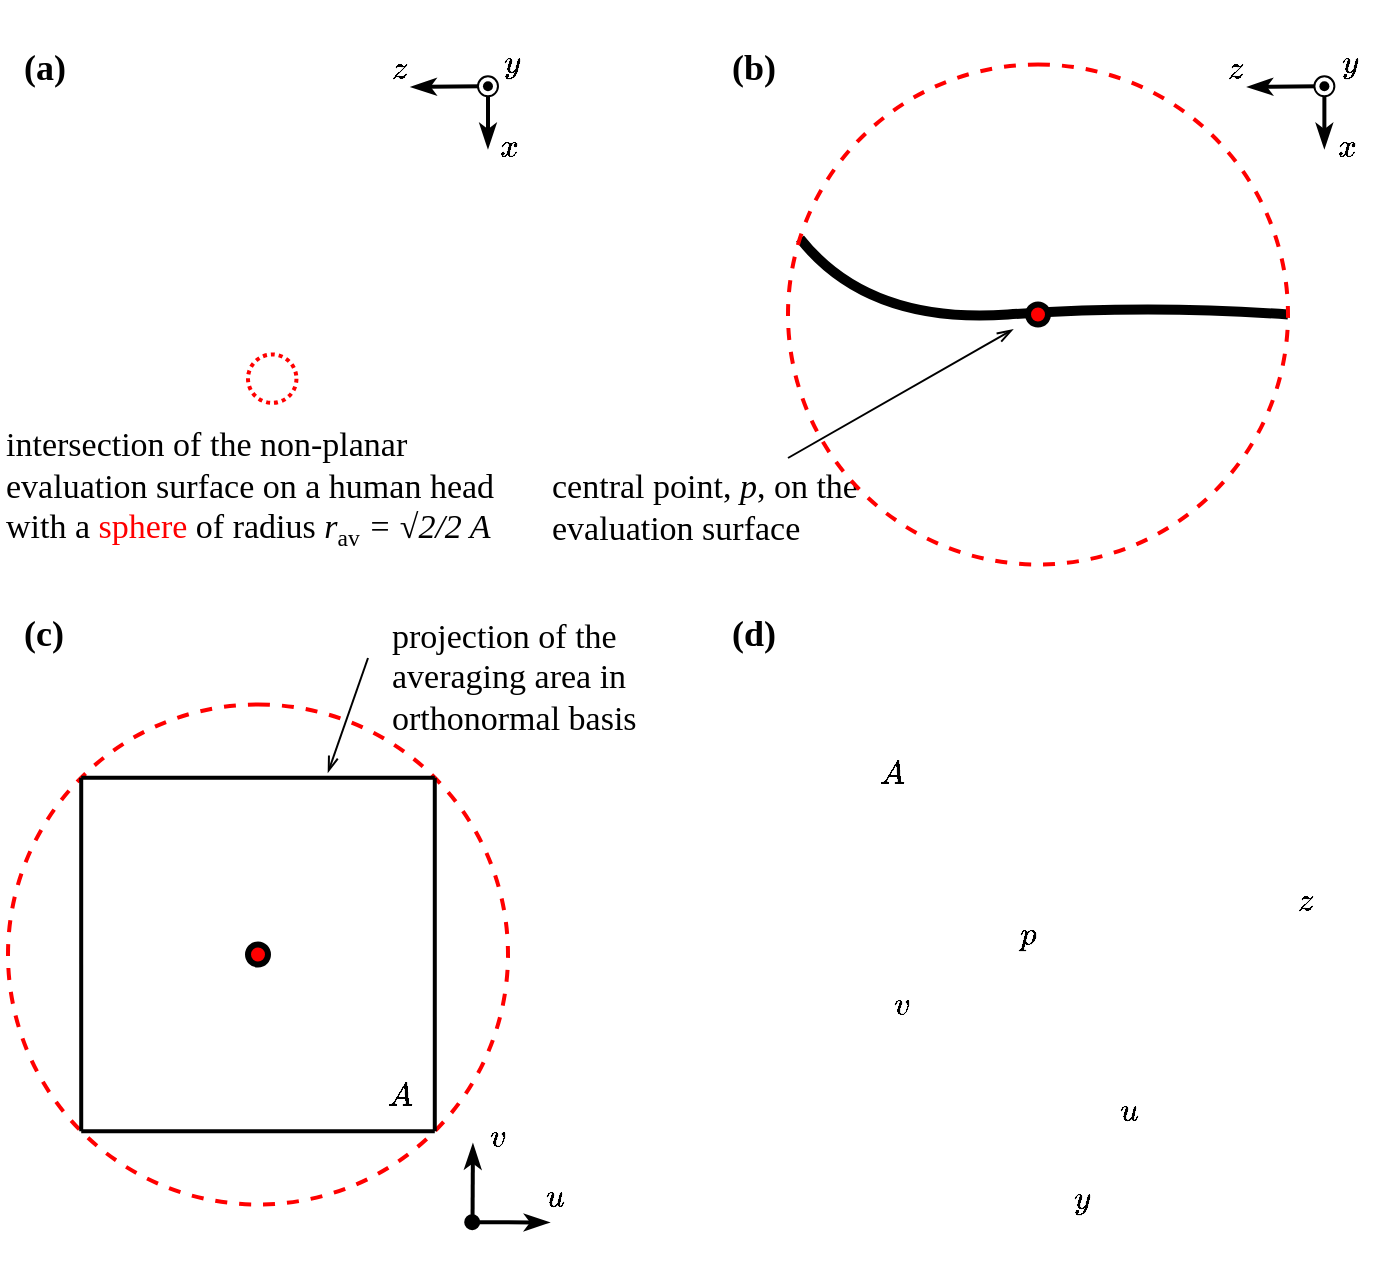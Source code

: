 <mxfile version="18.0.6" type="device"><diagram id="WJHZWUaE56Pce6DsZGVi" name="Page-1"><mxGraphModel dx="1422" dy="880" grid="1" gridSize="10" guides="1" tooltips="1" connect="1" arrows="1" fold="1" page="1" pageScale="1" pageWidth="1169" pageHeight="827" math="1" shadow="0"><root><mxCell id="0"/><mxCell id="1" parent="0"/><mxCell id="xXcVBzQayth18NHul4bU-22" value="" style="ellipse;whiteSpace=wrap;html=1;aspect=fixed;strokeColor=#FF0000;strokeWidth=2;fillColor=none;dashed=1;shadow=0;rotation=-90;" parent="1" vertex="1"><mxGeometry x="260" y="413.24" width="250" height="250" as="geometry"/></mxCell><mxCell id="LcqijhrRIGzGXnv10N36-1" value="" style="shape=image;verticalLabelPosition=bottom;labelBackgroundColor=default;verticalAlign=top;aspect=fixed;imageAspect=0;image=/home/alk/Github/pspd-autodetect/playground/figures/pspd_single_source_3.png;clipPath=inset(19.33% 18% 17.67% 21.33%);" parent="1" vertex="1"><mxGeometry x="653.47" y="393.24" width="256.68" height="266.55" as="geometry"/></mxCell><mxCell id="xXcVBzQayth18NHul4bU-8" value="" style="curved=1;endArrow=none;html=1;rounded=0;endFill=0;strokeWidth=5;exitX=0.5;exitY=1;exitDx=0;exitDy=0;entryX=0.652;entryY=0.024;entryDx=0;entryDy=0;entryPerimeter=0;" parent="1" source="xXcVBzQayth18NHul4bU-9" target="xXcVBzQayth18NHul4bU-9" edge="1"><mxGeometry width="50" height="50" relative="1" as="geometry"><mxPoint x="970" y="213.24" as="sourcePoint"/><mxPoint x="650" y="203.24" as="targetPoint"/><Array as="points"><mxPoint x="830" y="213.24"/><mxPoint x="690" y="223.24"/></Array></mxGeometry></mxCell><mxCell id="xXcVBzQayth18NHul4bU-1" value="" style="shape=image;verticalLabelPosition=bottom;labelBackgroundColor=default;verticalAlign=top;aspect=fixed;imageAspect=0;image=https://www.freebiefindingmom.com/wp-content/uploads/2021/02/free-printable-human-head-template-of-the-face.jpg;rotation=-90;clipPath=inset(0% 8.08% 6.67% 12.89% round 34%);" parent="1" vertex="1"><mxGeometry x="310" y="80" width="159.99" height="194.78" as="geometry"/></mxCell><mxCell id="xXcVBzQayth18NHul4bU-6" value="" style="ellipse;whiteSpace=wrap;html=1;aspect=fixed;strokeColor=#FF0000;strokeWidth=2;fillColor=none;dashed=1;shadow=0;dashPattern=1 1;" parent="1" vertex="1"><mxGeometry x="380" y="238.24" width="24.22" height="24.22" as="geometry"/></mxCell><mxCell id="xXcVBzQayth18NHul4bU-10" value="" style="ellipse;whiteSpace=wrap;html=1;aspect=fixed;shadow=0;strokeColor=#000000;strokeWidth=3;fillColor=#FF0000;" parent="1" vertex="1"><mxGeometry x="770" y="213.24" width="10" height="10" as="geometry"/></mxCell><mxCell id="xXcVBzQayth18NHul4bU-14" value="&lt;font face=&quot;serif&quot; style=&quot;&quot;&gt;&lt;font style=&quot;&quot;&gt;&lt;span style=&quot;font-size: 17px;&quot;&gt;intersection of the non-planar evaluation surface on a human head with a &lt;/span&gt;&lt;font style=&quot;font-size: 17px;&quot; color=&quot;#ff0000&quot;&gt;sphere&lt;/font&gt;&lt;span style=&quot;font-size: 17px;&quot;&gt; of radius &lt;/span&gt;&lt;span style=&quot;font-style: italic; font-size: 17px;&quot;&gt;r&lt;/span&gt;&lt;span style=&quot;font-size: 14.167px;&quot;&gt;&lt;sub style=&quot;&quot;&gt;av&lt;/sub&gt;&lt;/span&gt;&lt;span style=&quot;font-style: italic; font-size: 17px;&quot;&gt;&amp;nbsp;=&amp;nbsp;&lt;/span&gt;&lt;/font&gt;&lt;i style=&quot;font-size: 17px;&quot;&gt;√2/2 A&lt;/i&gt;&lt;/font&gt;" style="text;html=1;strokeColor=none;fillColor=none;align=left;verticalAlign=middle;whiteSpace=wrap;rounded=0;shadow=0;dashed=1;dashPattern=1 1;" parent="1" vertex="1"><mxGeometry x="256.91" y="260" width="253.09" height="90" as="geometry"/></mxCell><mxCell id="xXcVBzQayth18NHul4bU-18" value="" style="endArrow=openThin;html=1;rounded=0;fontSize=16;fontColor=#FF0000;strokeWidth=1;endFill=0;" parent="1" edge="1"><mxGeometry width="50" height="50" relative="1" as="geometry"><mxPoint x="650" y="290" as="sourcePoint"/><mxPoint x="762.5" y="225.74" as="targetPoint"/></mxGeometry></mxCell><mxCell id="xXcVBzQayth18NHul4bU-20" value="&lt;font style=&quot;font-size: 17px;&quot; face=&quot;serif&quot;&gt;central point, &lt;i&gt;p&lt;/i&gt;,&amp;nbsp;on the evaluation surface&lt;/font&gt;" style="text;html=1;strokeColor=none;fillColor=none;align=left;verticalAlign=middle;whiteSpace=wrap;rounded=0;shadow=0;dashed=1;dashPattern=1 1;" parent="1" vertex="1"><mxGeometry x="530" y="300" width="160" height="30" as="geometry"/></mxCell><mxCell id="xXcVBzQayth18NHul4bU-29" value="" style="endArrow=none;html=1;rounded=0;strokeWidth=2;startArrow=classicThin;startFill=1;" parent="1" target="m4X3X8zjDyHR8lLBgPM8-10" edge="1"><mxGeometry width="50" height="50" relative="1" as="geometry"><mxPoint x="880" y="104.5" as="sourcePoint"/><mxPoint x="914.83" y="103.86" as="targetPoint"/></mxGeometry></mxCell><mxCell id="xXcVBzQayth18NHul4bU-30" value="" style="endArrow=classicThin;html=1;rounded=0;strokeWidth=2;startArrow=none;startFill=0;endFill=1;" parent="1" source="m4X3X8zjDyHR8lLBgPM8-10" edge="1"><mxGeometry width="50" height="50" relative="1" as="geometry"><mxPoint x="915.0" y="103.86" as="sourcePoint"/><mxPoint x="918.19" y="135" as="targetPoint"/></mxGeometry></mxCell><mxCell id="xXcVBzQayth18NHul4bU-31" value="&lt;font style=&quot;font-size: 16px;&quot; face=&quot;serif&quot;&gt;&lt;span style=&quot;&quot;&gt;$$&lt;br&gt;x&lt;br&gt;$$&lt;br&gt;&lt;/span&gt;&lt;/font&gt;" style="text;html=1;strokeColor=none;fillColor=none;align=center;verticalAlign=middle;whiteSpace=wrap;rounded=0;rotation=0;" parent="1" vertex="1"><mxGeometry x="915.69" y="128.24" width="28.19" height="30" as="geometry"/></mxCell><mxCell id="xXcVBzQayth18NHul4bU-32" value="&lt;font style=&quot;font-size: 16px;&quot; face=&quot;serif&quot;&gt;&lt;span style=&quot;&quot;&gt;$$&lt;br&gt;z$$&lt;br&gt;&lt;/span&gt;&lt;/font&gt;" style="text;html=1;strokeColor=none;fillColor=none;align=center;verticalAlign=middle;whiteSpace=wrap;rounded=0;rotation=0;" parent="1" vertex="1"><mxGeometry x="860" y="90.4" width="28.19" height="27.5" as="geometry"/></mxCell><mxCell id="xXcVBzQayth18NHul4bU-33" value="" style="endArrow=oval;html=1;rounded=0;strokeWidth=2;startArrow=classicThin;startFill=1;endFill=1;" parent="1" edge="1"><mxGeometry width="50" height="50" relative="1" as="geometry"><mxPoint x="530.46" y="672.24" as="sourcePoint"/><mxPoint x="492.1" y="672.1" as="targetPoint"/></mxGeometry></mxCell><mxCell id="xXcVBzQayth18NHul4bU-34" value="" style="endArrow=classicThin;html=1;rounded=0;strokeWidth=2;startArrow=none;startFill=0;endFill=1;" parent="1" edge="1"><mxGeometry width="50" height="50" relative="1" as="geometry"><mxPoint x="492.27" y="672.1" as="sourcePoint"/><mxPoint x="492.46" y="633.24" as="targetPoint"/></mxGeometry></mxCell><mxCell id="xXcVBzQayth18NHul4bU-35" value="&lt;font style=&quot;font-size: 16px;&quot; face=&quot;serif&quot;&gt;&lt;span style=&quot;&quot;&gt;$$&lt;br&gt;u&lt;br&gt;$$&lt;br&gt;&lt;/span&gt;&lt;/font&gt;" style="text;html=1;strokeColor=none;fillColor=none;align=center;verticalAlign=middle;whiteSpace=wrap;rounded=0;rotation=0;" parent="1" vertex="1"><mxGeometry x="520.46" y="653.24" width="28.19" height="30" as="geometry"/></mxCell><mxCell id="xXcVBzQayth18NHul4bU-36" value="&lt;font style=&quot;font-size: 16px;&quot; face=&quot;serif&quot;&gt;&lt;span style=&quot;&quot;&gt;$$&lt;br&gt;v$$&lt;br&gt;&lt;/span&gt;&lt;/font&gt;" style="text;html=1;strokeColor=none;fillColor=none;align=center;verticalAlign=middle;whiteSpace=wrap;rounded=0;rotation=0;" parent="1" vertex="1"><mxGeometry x="490.46" y="623.24" width="30" height="30" as="geometry"/></mxCell><mxCell id="xXcVBzQayth18NHul4bU-38" style="edgeStyle=orthogonalEdgeStyle;rounded=0;orthogonalLoop=1;jettySize=auto;html=1;exitX=1;exitY=0;exitDx=0;exitDy=0;entryX=1;entryY=1;entryDx=0;entryDy=0;fontSize=16;fontColor=#FF0000;endArrow=none;endFill=0;strokeWidth=2;" parent="1" source="xXcVBzQayth18NHul4bU-22" target="xXcVBzQayth18NHul4bU-22" edge="1"><mxGeometry relative="1" as="geometry"><Array as="points"><mxPoint x="320" y="450.24"/><mxPoint x="410" y="450.24"/></Array></mxGeometry></mxCell><mxCell id="xXcVBzQayth18NHul4bU-39" style="edgeStyle=orthogonalEdgeStyle;rounded=0;orthogonalLoop=1;jettySize=auto;html=1;exitX=0;exitY=0;exitDx=0;exitDy=0;entryX=0;entryY=1;entryDx=0;entryDy=0;fontSize=16;fontColor=#FF0000;endArrow=none;endFill=0;strokeWidth=2;" parent="1" source="xXcVBzQayth18NHul4bU-22" target="xXcVBzQayth18NHul4bU-22" edge="1"><mxGeometry relative="1" as="geometry"><mxPoint x="280.002" y="663.252" as="sourcePoint"/><mxPoint x="456.778" y="663.252" as="targetPoint"/><Array as="points"><mxPoint x="300" y="626.24"/><mxPoint x="300" y="626.24"/></Array></mxGeometry></mxCell><mxCell id="xXcVBzQayth18NHul4bU-42" style="edgeStyle=orthogonalEdgeStyle;rounded=0;orthogonalLoop=1;jettySize=auto;html=1;entryX=1;entryY=1;entryDx=0;entryDy=0;fontSize=16;fontColor=#FF0000;endArrow=none;endFill=0;strokeWidth=2;exitX=0;exitY=1;exitDx=0;exitDy=0;" parent="1" source="xXcVBzQayth18NHul4bU-22" target="xXcVBzQayth18NHul4bU-22" edge="1"><mxGeometry relative="1" as="geometry"><mxPoint x="470.38" y="638.24" as="sourcePoint"/><mxPoint x="469.992" y="459.852" as="targetPoint"/><Array as="points"><mxPoint x="473" y="543.24"/><mxPoint x="473" y="543.24"/></Array></mxGeometry></mxCell><mxCell id="xXcVBzQayth18NHul4bU-43" style="edgeStyle=orthogonalEdgeStyle;rounded=0;orthogonalLoop=1;jettySize=auto;html=1;entryX=1;entryY=0;entryDx=0;entryDy=0;fontSize=16;fontColor=#FF0000;endArrow=none;endFill=0;strokeWidth=2;exitX=0;exitY=0;exitDx=0;exitDy=0;" parent="1" source="xXcVBzQayth18NHul4bU-22" target="xXcVBzQayth18NHul4bU-22" edge="1"><mxGeometry relative="1" as="geometry"><mxPoint x="299.998" y="650.018" as="sourcePoint"/><mxPoint x="299.998" y="473.242" as="targetPoint"/><Array as="points"><mxPoint x="297" y="543.24"/><mxPoint x="297" y="543.24"/></Array></mxGeometry></mxCell><mxCell id="xXcVBzQayth18NHul4bU-44" value="" style="ellipse;whiteSpace=wrap;html=1;aspect=fixed;shadow=0;strokeColor=#000000;strokeWidth=3;fillColor=#FF0000;" parent="1" vertex="1"><mxGeometry x="380" y="533.24" width="10" height="10" as="geometry"/></mxCell><mxCell id="xXcVBzQayth18NHul4bU-45" value="&lt;font style=&quot;font-size: 17px;&quot; face=&quot;serif&quot;&gt;&lt;span style=&quot;&quot;&gt;projection of the averaging area&amp;nbsp;in orthonormal basis&lt;br&gt;&lt;/span&gt;&lt;/font&gt;" style="text;html=1;strokeColor=none;fillColor=none;align=left;verticalAlign=middle;whiteSpace=wrap;rounded=0;shadow=0;dashed=1;dashPattern=1 1;" parent="1" vertex="1"><mxGeometry x="450" y="370" width="140" height="60" as="geometry"/></mxCell><mxCell id="xXcVBzQayth18NHul4bU-46" value="" style="endArrow=openThin;html=1;rounded=0;fontSize=16;fontColor=#FF0000;strokeWidth=1;endFill=0;" parent="1" edge="1"><mxGeometry width="50" height="50" relative="1" as="geometry"><mxPoint x="440" y="390" as="sourcePoint"/><mxPoint x="420" y="447.24" as="targetPoint"/></mxGeometry></mxCell><mxCell id="xXcVBzQayth18NHul4bU-49" value="&lt;font style=&quot;font-size: 16px;&quot; face=&quot;serif&quot;&gt;&lt;span style=&quot;&quot;&gt;$$&lt;br&gt;A&lt;br&gt;$$&lt;br&gt;&lt;/span&gt;&lt;/font&gt;" style="text;html=1;strokeColor=none;fillColor=none;align=center;verticalAlign=middle;whiteSpace=wrap;rounded=0;rotation=0;" parent="1" vertex="1"><mxGeometry x="441.8" y="603.24" width="28.19" height="30" as="geometry"/></mxCell><mxCell id="xXcVBzQayth18NHul4bU-52" value="&lt;font style=&quot;&quot; face=&quot;serif&quot;&gt;&lt;b style=&quot;&quot;&gt;&lt;font style=&quot;font-size: 18px;&quot;&gt;(a)&lt;/font&gt;&lt;/b&gt;&lt;/font&gt;" style="text;html=1;strokeColor=none;fillColor=none;align=left;verticalAlign=middle;whiteSpace=wrap;rounded=0;fontSize=18;" parent="1" vertex="1"><mxGeometry x="265.56" y="80.0" width="30" height="30" as="geometry"/></mxCell><mxCell id="xXcVBzQayth18NHul4bU-53" value="&lt;font style=&quot;&quot; face=&quot;serif&quot;&gt;&lt;b style=&quot;&quot;&gt;&lt;font style=&quot;font-size: 18px;&quot;&gt;(b)&lt;/font&gt;&lt;/b&gt;&lt;/font&gt;" style="text;html=1;strokeColor=none;fillColor=none;align=left;verticalAlign=middle;whiteSpace=wrap;rounded=0;fontSize=18;" parent="1" vertex="1"><mxGeometry x="620" y="80.0" width="30" height="30" as="geometry"/></mxCell><mxCell id="xXcVBzQayth18NHul4bU-54" value="&lt;font style=&quot;&quot; face=&quot;serif&quot;&gt;&lt;b style=&quot;&quot;&gt;&lt;font style=&quot;font-size: 18px;&quot;&gt;(c)&lt;/font&gt;&lt;/b&gt;&lt;/font&gt;" style="text;html=1;strokeColor=none;fillColor=none;align=left;verticalAlign=middle;whiteSpace=wrap;rounded=0;fontSize=18;" parent="1" vertex="1"><mxGeometry x="265.56" y="363.24" width="30" height="30" as="geometry"/></mxCell><mxCell id="xXcVBzQayth18NHul4bU-55" value="&lt;font style=&quot;&quot; face=&quot;serif&quot;&gt;&lt;b style=&quot;&quot;&gt;&lt;font style=&quot;font-size: 18px;&quot;&gt;(d)&lt;/font&gt;&lt;/b&gt;&lt;/font&gt;" style="text;html=1;strokeColor=none;fillColor=none;align=left;verticalAlign=middle;whiteSpace=wrap;rounded=0;fontSize=18;" parent="1" vertex="1"><mxGeometry x="620" y="363.24" width="30" height="30" as="geometry"/></mxCell><mxCell id="xXcVBzQayth18NHul4bU-9" value="" style="ellipse;whiteSpace=wrap;html=1;aspect=fixed;strokeColor=#FF0000;strokeWidth=2;fillColor=none;dashed=1;shadow=0;rotation=-90;" parent="1" vertex="1"><mxGeometry x="650" y="93.24" width="250" height="250" as="geometry"/></mxCell><mxCell id="xXcVBzQayth18NHul4bU-62" value="&lt;font style=&quot;font-size: 16px;&quot; face=&quot;serif&quot;&gt;&lt;span style=&quot;&quot;&gt;$$&lt;br&gt;u&lt;br&gt;$$&lt;br&gt;&lt;/span&gt;&lt;/font&gt;" style="text;html=1;strokeColor=none;fillColor=none;align=center;verticalAlign=middle;whiteSpace=wrap;rounded=0;rotation=0;" parent="1" vertex="1"><mxGeometry x="806.81" y="609.79" width="28.19" height="30" as="geometry"/></mxCell><mxCell id="xXcVBzQayth18NHul4bU-63" value="&lt;font style=&quot;font-size: 16px;&quot; face=&quot;serif&quot;&gt;&lt;span style=&quot;&quot;&gt;$$&lt;br&gt;v$$&lt;br&gt;&lt;/span&gt;&lt;/font&gt;" style="text;html=1;strokeColor=none;fillColor=none;align=center;verticalAlign=middle;whiteSpace=wrap;rounded=0;rotation=0;" parent="1" vertex="1"><mxGeometry x="692.49" y="556.55" width="30" height="30" as="geometry"/></mxCell><mxCell id="m4X3X8zjDyHR8lLBgPM8-9" value="" style="ellipse;whiteSpace=wrap;html=1;aspect=fixed;fontSize=18;gradientDirection=west;" parent="1" vertex="1"><mxGeometry x="913.19" y="99.15" width="10" height="10" as="geometry"/></mxCell><mxCell id="m4X3X8zjDyHR8lLBgPM8-10" value="" style="ellipse;whiteSpace=wrap;html=1;aspect=fixed;fontSize=18;gradientDirection=west;strokeColor=none;fillColor=#000000;strokeWidth=1;" parent="1" vertex="1"><mxGeometry x="915.69" y="101.65" width="5" height="5" as="geometry"/></mxCell><mxCell id="m4X3X8zjDyHR8lLBgPM8-11" value="&lt;font face=&quot;serif&quot; style=&quot;font-size: 16px;&quot;&gt;$$ y $$&lt;/font&gt;" style="text;html=1;strokeColor=none;fillColor=none;align=center;verticalAlign=middle;whiteSpace=wrap;rounded=0;" parent="1" vertex="1"><mxGeometry x="920.69" y="80.0" width="20" height="21.65" as="geometry"/></mxCell><mxCell id="m4X3X8zjDyHR8lLBgPM8-12" value="" style="endArrow=none;html=1;rounded=0;strokeWidth=2;startArrow=classicThin;startFill=1;" parent="1" target="m4X3X8zjDyHR8lLBgPM8-17" edge="1"><mxGeometry width="50" height="50" relative="1" as="geometry"><mxPoint x="461.8" y="104.5" as="sourcePoint"/><mxPoint x="496.63" y="103.86" as="targetPoint"/></mxGeometry></mxCell><mxCell id="m4X3X8zjDyHR8lLBgPM8-13" value="" style="endArrow=classicThin;html=1;rounded=0;strokeWidth=2;startArrow=none;startFill=0;endFill=1;" parent="1" source="m4X3X8zjDyHR8lLBgPM8-17" edge="1"><mxGeometry width="50" height="50" relative="1" as="geometry"><mxPoint x="496.8" y="103.86" as="sourcePoint"/><mxPoint x="499.99" y="135" as="targetPoint"/></mxGeometry></mxCell><mxCell id="m4X3X8zjDyHR8lLBgPM8-14" value="&lt;font style=&quot;font-size: 16px;&quot; face=&quot;serif&quot;&gt;&lt;span style=&quot;&quot;&gt;$$&lt;br&gt;x&lt;br&gt;$$&lt;br&gt;&lt;/span&gt;&lt;/font&gt;" style="text;html=1;strokeColor=none;fillColor=none;align=center;verticalAlign=middle;whiteSpace=wrap;rounded=0;rotation=0;" parent="1" vertex="1"><mxGeometry x="497.49" y="128.24" width="28.19" height="30" as="geometry"/></mxCell><mxCell id="m4X3X8zjDyHR8lLBgPM8-15" value="&lt;font style=&quot;font-size: 16px;&quot; face=&quot;serif&quot;&gt;&lt;span style=&quot;&quot;&gt;$$&lt;br&gt;z$$&lt;br&gt;&lt;/span&gt;&lt;/font&gt;" style="text;html=1;strokeColor=none;fillColor=none;align=center;verticalAlign=middle;whiteSpace=wrap;rounded=0;rotation=0;" parent="1" vertex="1"><mxGeometry x="441.8" y="90.4" width="28.19" height="27.5" as="geometry"/></mxCell><mxCell id="m4X3X8zjDyHR8lLBgPM8-16" value="" style="ellipse;whiteSpace=wrap;html=1;aspect=fixed;fontSize=18;gradientDirection=west;" parent="1" vertex="1"><mxGeometry x="494.99" y="99.15" width="10" height="10" as="geometry"/></mxCell><mxCell id="m4X3X8zjDyHR8lLBgPM8-17" value="" style="ellipse;whiteSpace=wrap;html=1;aspect=fixed;fontSize=18;gradientDirection=west;strokeColor=none;fillColor=#000000;strokeWidth=1;" parent="1" vertex="1"><mxGeometry x="497.49" y="101.65" width="5" height="5" as="geometry"/></mxCell><mxCell id="m4X3X8zjDyHR8lLBgPM8-18" value="&lt;font face=&quot;serif&quot; style=&quot;font-size: 16px;&quot;&gt;$$ y $$&lt;/font&gt;" style="text;html=1;strokeColor=none;fillColor=none;align=center;verticalAlign=middle;whiteSpace=wrap;rounded=0;" parent="1" vertex="1"><mxGeometry x="502.49" y="80.0" width="20" height="21.65" as="geometry"/></mxCell><mxCell id="LcqijhrRIGzGXnv10N36-2" value="&lt;font face=&quot;serif&quot; style=&quot;font-size: 16px;&quot;&gt;$$ y $$&lt;/font&gt;" style="text;html=1;strokeColor=none;fillColor=none;align=center;verticalAlign=middle;whiteSpace=wrap;rounded=0;" parent="1" vertex="1"><mxGeometry x="786.81" y="648.14" width="20" height="21.65" as="geometry"/></mxCell><mxCell id="LcqijhrRIGzGXnv10N36-3" value="&lt;font style=&quot;font-size: 16px;&quot; face=&quot;serif&quot;&gt;&lt;span style=&quot;&quot;&gt;$$&lt;br&gt;z$$&lt;br&gt;&lt;/span&gt;&lt;/font&gt;" style="text;html=1;strokeColor=none;fillColor=none;align=center;verticalAlign=middle;whiteSpace=wrap;rounded=0;rotation=0;" parent="1" vertex="1"><mxGeometry x="895" y="506.55" width="28.19" height="27.5" as="geometry"/></mxCell><mxCell id="LcqijhrRIGzGXnv10N36-4" value="&lt;font color=&quot;#ffffff&quot; face=&quot;serif&quot; style=&quot;font-size: 16px;&quot;&gt;$$ \hat A $$&lt;/font&gt;" style="text;html=1;strokeColor=none;fillColor=none;align=center;verticalAlign=middle;whiteSpace=wrap;rounded=0;" parent="1" vertex="1"><mxGeometry x="816.81" y="466.55" width="20" height="21.65" as="geometry"/></mxCell><mxCell id="LcqijhrRIGzGXnv10N36-5" value="&lt;font face=&quot;serif&quot; style=&quot;font-size: 16px;&quot;&gt;$$ p $$&lt;/font&gt;" style="text;html=1;strokeColor=none;fillColor=none;align=center;verticalAlign=middle;whiteSpace=wrap;rounded=0;" parent="1" vertex="1"><mxGeometry x="760" y="515.69" width="20" height="21.65" as="geometry"/></mxCell><mxCell id="LcqijhrRIGzGXnv10N36-6" value="&lt;font face=&quot;serif&quot; style=&quot;font-size: 16px;&quot;&gt;$$&amp;nbsp; A $$&lt;/font&gt;" style="text;html=1;strokeColor=none;fillColor=none;align=center;verticalAlign=middle;whiteSpace=wrap;rounded=0;" parent="1" vertex="1"><mxGeometry x="692.49" y="436.55" width="20" height="21.65" as="geometry"/></mxCell></root></mxGraphModel></diagram></mxfile>